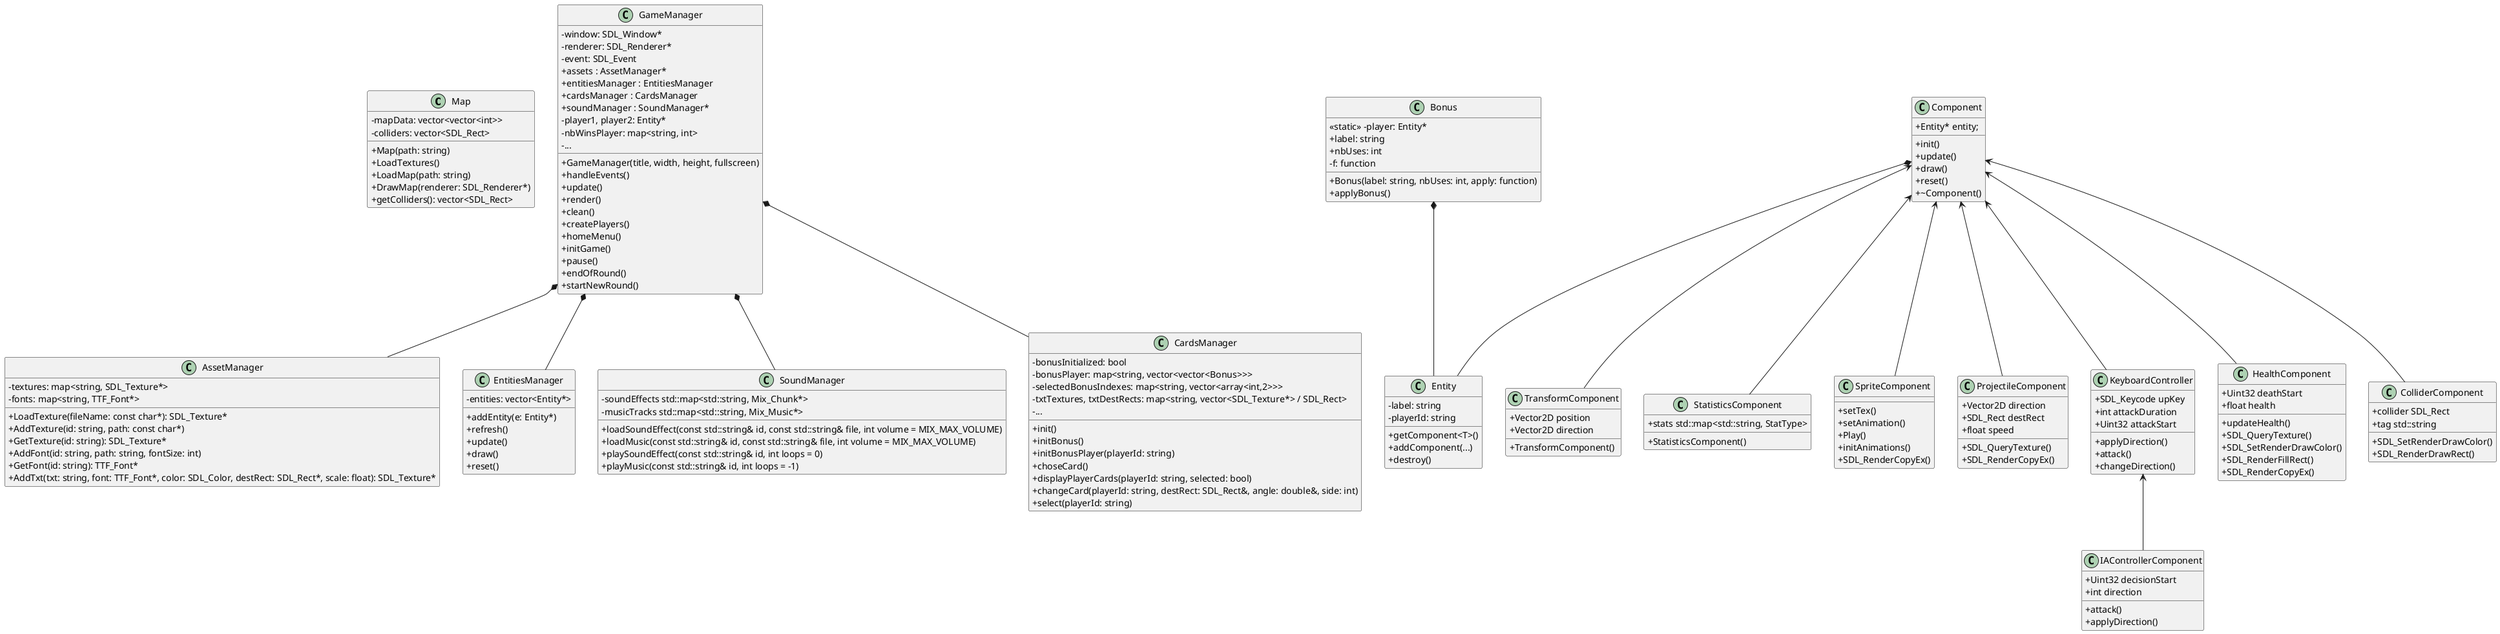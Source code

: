 @startuml DiagrammeUML
top to bottom direction

' Configuration graphique
skinparam classAttributeIconSize 0

' ===== Classes Principales =====

class Map {
    +Map(path: string)
    +LoadTextures()
    +LoadMap(path: string)
    +DrawMap(renderer: SDL_Renderer*)
    +getColliders(): vector<SDL_Rect>
    -mapData: vector<vector<int>>
    -colliders: vector<SDL_Rect>
}

class GameManager {
    +GameManager(title, width, height, fullscreen)
    +handleEvents()
    +update()
    +render()
    +clean()
    +createPlayers()
    +homeMenu()
    +initGame()
    +pause()
    +endOfRound()
    +startNewRound()
    -window: SDL_Window*
    -renderer: SDL_Renderer*
    -event: SDL_Event
    +assets : AssetManager*
    +entitiesManager : EntitiesManager
    +cardsManager : CardsManager
    +soundManager : SoundManager*
    -player1, player2: Entity*
    -nbWinsPlayer: map<string, int>
    -...
}

class AssetManager {
    +LoadTexture(fileName: const char*): SDL_Texture*
    +AddTexture(id: string, path: const char*)
    +GetTexture(id: string): SDL_Texture*
    +AddFont(id: string, path: string, fontSize: int)
    +GetFont(id: string): TTF_Font*
    +AddTxt(txt: string, font: TTF_Font*, color: SDL_Color, destRect: SDL_Rect*, scale: float): SDL_Texture*
    -textures: map<string, SDL_Texture*>
    -fonts: map<string, TTF_Font*>
}

class EntitiesManager {
    +addEntity(e: Entity*)
    +refresh()
    +update()
    +draw()
    +reset()
    -entities: vector<Entity*>
}

class SoundManager {
  -soundEffects std::map<std::string, Mix_Chunk*>
  -musicTracks std::map<std::string, Mix_Music*>
  +loadSoundEffect(const std::string& id, const std::string& file, int volume = MIX_MAX_VOLUME)
  +loadMusic(const std::string& id, const std::string& file, int volume = MIX_MAX_VOLUME)
  +playSoundEffect(const std::string& id, int loops = 0)
  +playMusic(const std::string& id, int loops = -1)
}

class CardsManager {
    +init()
    +initBonus()
    +initBonusPlayer(playerId: string)
    +choseCard()
    +displayPlayerCards(playerId: string, selected: bool)
    +changeCard(playerId: string, destRect: SDL_Rect&, angle: double&, side: int)
    +select(playerId: string)
    -bonusInitialized: bool
    -bonusPlayer: map<string, vector<vector<Bonus>>>
    -selectedBonusIndexes: map<string, vector<array<int,2>>>
    -txtTextures, txtDestRects: map<string, vector<SDL_Texture*> / SDL_Rect>
    -...
}

class Bonus {
    +Bonus(label: string, nbUses: int, apply: function)
    +applyBonus()
    <<static>> -player: Entity*
    +label: string
    +nbUses: int
    -f: function
}

class Entity {
    +getComponent<T>()
    +addComponent(...)
    +destroy()
    -label: string
    -playerId: string
}

' ===== Composants =====

class Component {
  +Entity* entity;

	+init()
	+update()
	+draw()
  +reset()
	+~Component()
}

class TransformComponent {
  +Vector2D position
  +Vector2D direction
  +TransformComponent()
}

class StatisticsComponent {
  +stats std::map<std::string, StatType> 
  +StatisticsComponent()
}

class SpriteComponent {
  +setTex()
  +setAnimation()
  +Play()
  +initAnimations()
  +SDL_RenderCopyEx()
}

class ProjectileComponent {
  +Vector2D direction
  +SDL_Rect destRect
  +float speed
  +SDL_QueryTexture()
  +SDL_RenderCopyEx()
}

class KeyboardController {
  +SDL_Keycode upKey
  +int attackDuration
  +Uint32 attackStart
  +applyDirection()
  +attack()
  +changeDirection()
}

class IAControllerComponent {
  +Uint32 decisionStart
  +int direction
  +attack()
  +applyDirection()
}

class HealthComponent {
  +Uint32 deathStart
  +float health
  +updateHealth()
  +SDL_QueryTexture()
  +SDL_SetRenderDrawColor()
  +SDL_RenderFillRect()
  +SDL_RenderCopyEx()
}

class ColliderComponent {
  +collider SDL_Rect
  +tag std::string
  +SDL_SetRenderDrawColor()
  +SDL_RenderDrawRect()
}

' ===== Relations =====

GameManager *-- AssetManager
GameManager *-- CardsManager
GameManager *-- EntitiesManager
GameManager *-- SoundManager

Bonus *-- Entity
Component *-- Entity

Component <-- StatisticsComponent
Component <-- HealthComponent
Component <-- ColliderComponent
Component <-- TransformComponent
Component <-- KeyboardController
KeyboardController <-- IAControllerComponent
Component <-- SpriteComponent
Component <-- ProjectileComponent

@enduml
